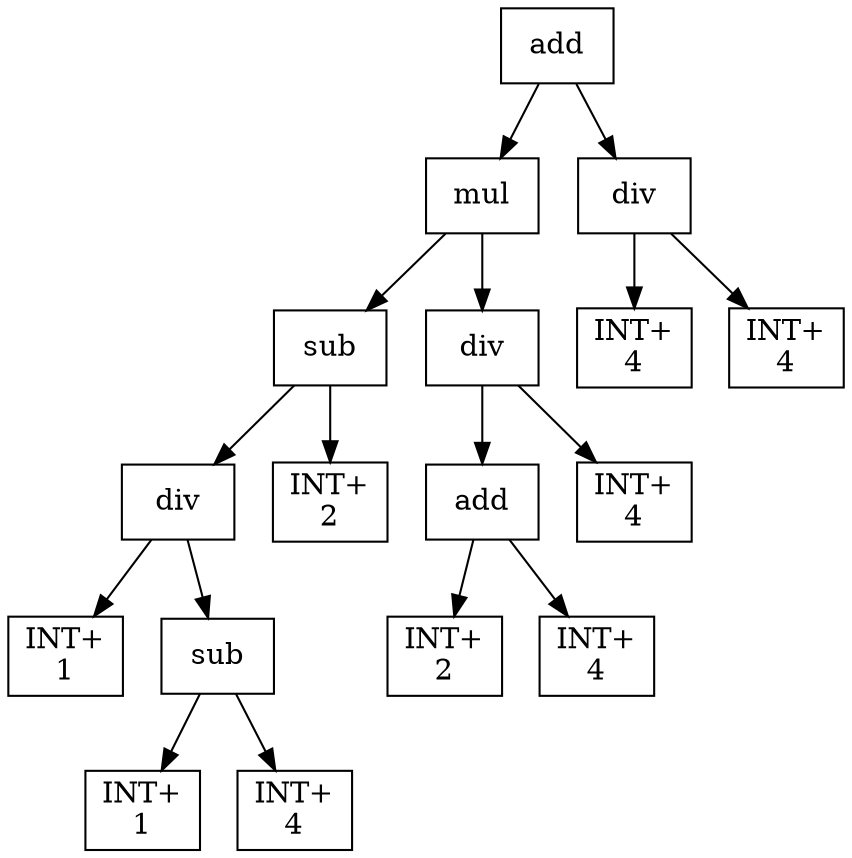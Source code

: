 digraph expr {
  node [shape=box];
  n1 [label="add"];
  n2 [label="mul"];
  n3 [label="sub"];
  n4 [label="div"];
  n5 [label="INT+\n1"];
  n6 [label="sub"];
  n7 [label="INT+\n1"];
  n8 [label="INT+\n4"];
  n6 -> n7;
  n6 -> n8;
  n4 -> n5;
  n4 -> n6;
  n9 [label="INT+\n2"];
  n3 -> n4;
  n3 -> n9;
  n10 [label="div"];
  n11 [label="add"];
  n12 [label="INT+\n2"];
  n13 [label="INT+\n4"];
  n11 -> n12;
  n11 -> n13;
  n14 [label="INT+\n4"];
  n10 -> n11;
  n10 -> n14;
  n2 -> n3;
  n2 -> n10;
  n15 [label="div"];
  n16 [label="INT+\n4"];
  n17 [label="INT+\n4"];
  n15 -> n16;
  n15 -> n17;
  n1 -> n2;
  n1 -> n15;
}